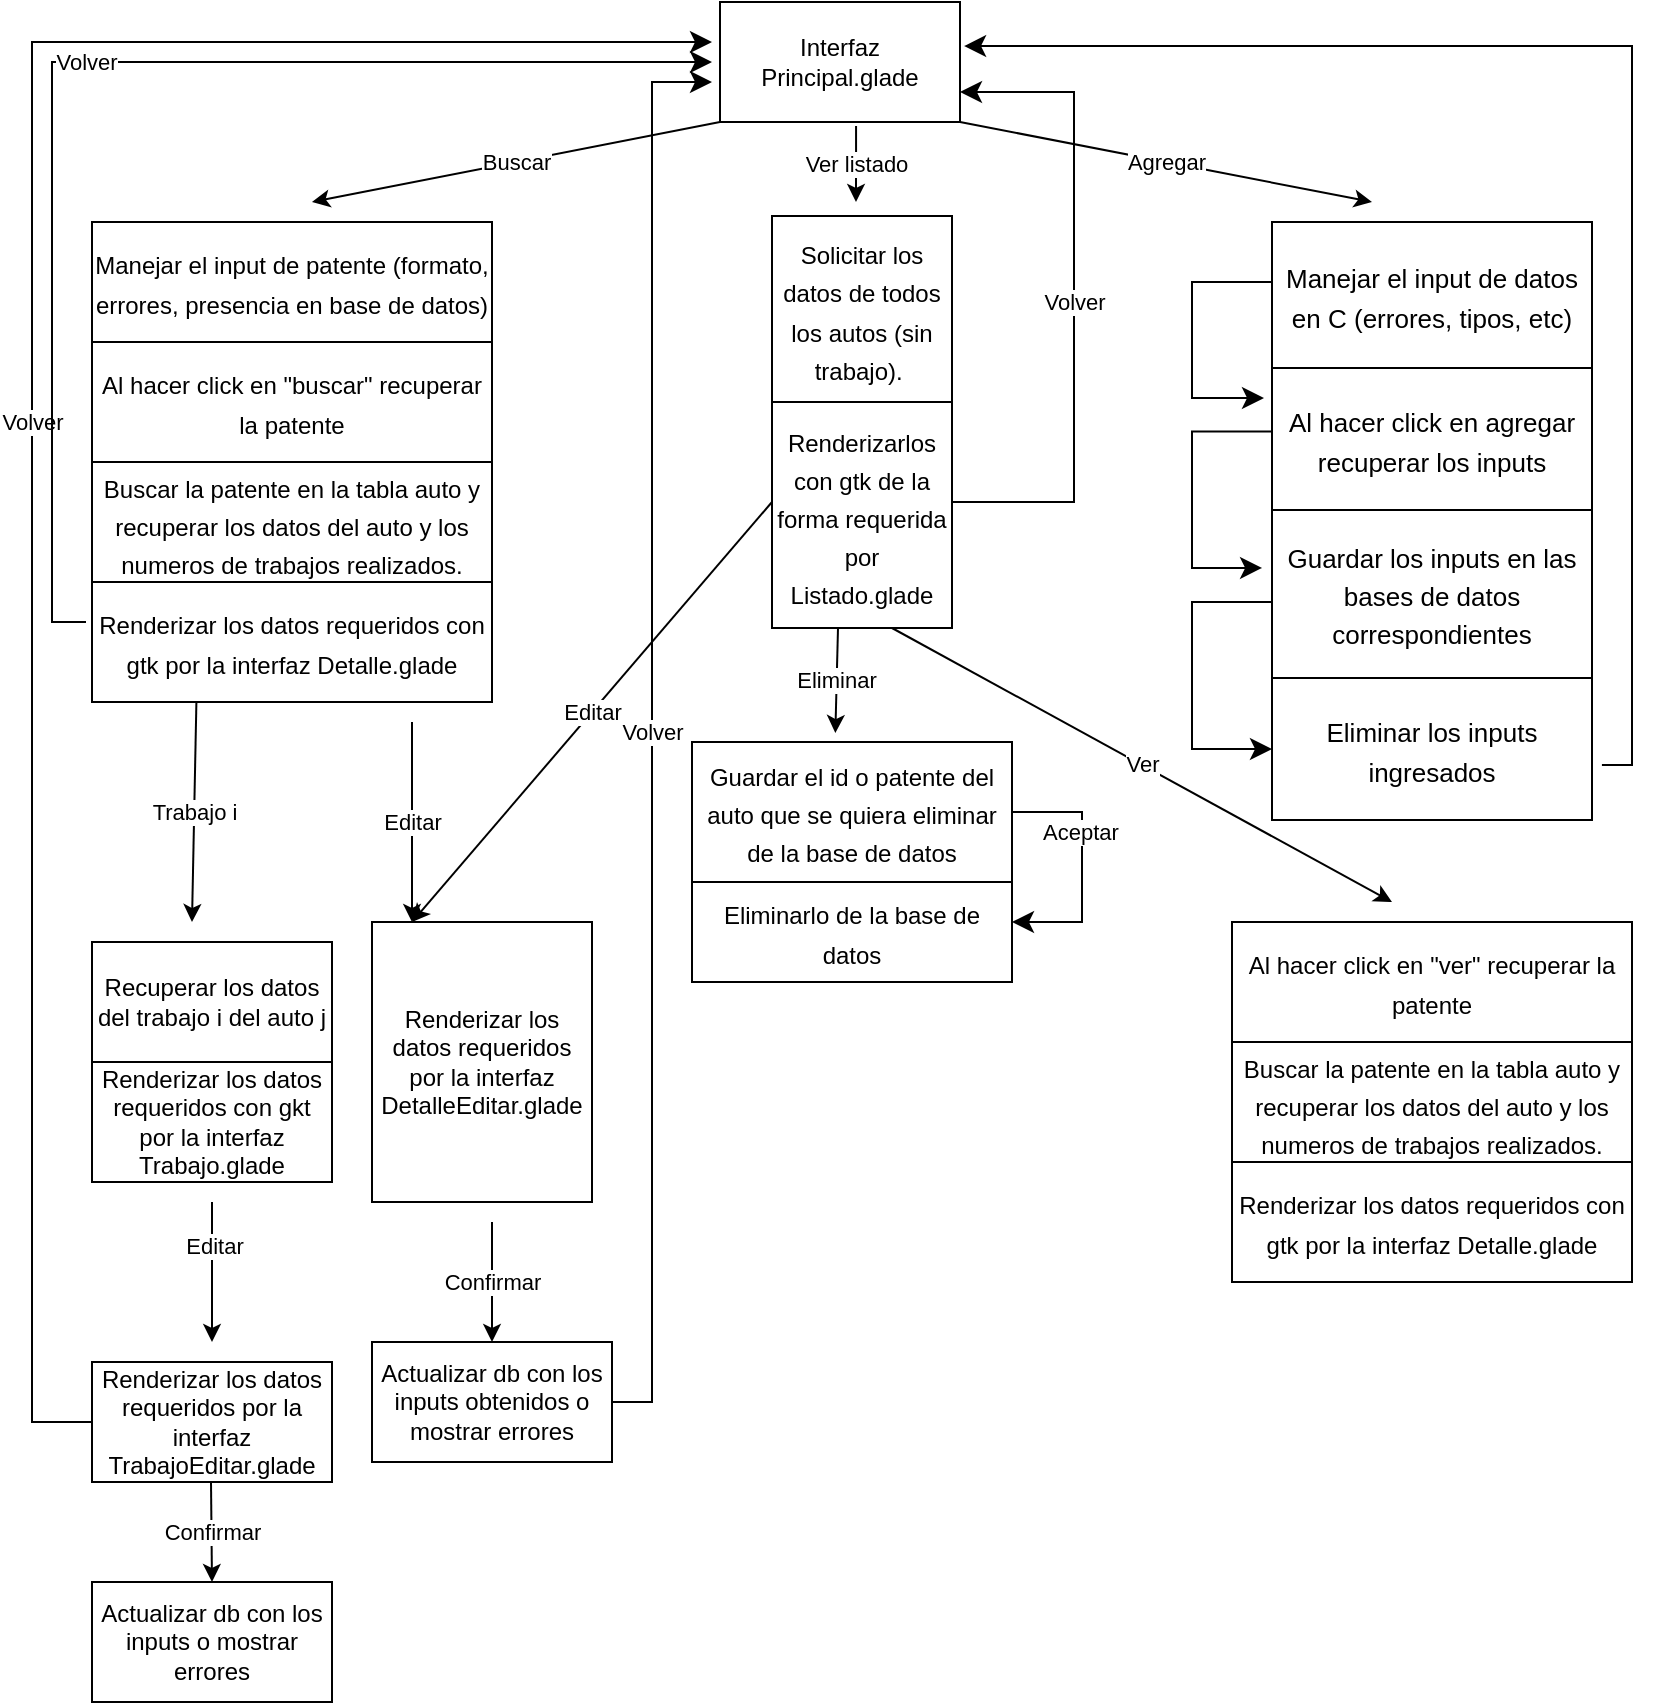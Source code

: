 <mxfile version="22.0.4" type="device">
  <diagram id="C5RBs43oDa-KdzZeNtuy" name="Page-1">
    <mxGraphModel dx="1637" dy="454" grid="1" gridSize="10" guides="1" tooltips="1" connect="1" arrows="1" fold="1" page="1" pageScale="1" pageWidth="827" pageHeight="1169" math="0" shadow="0">
      <root>
        <mxCell id="WIyWlLk6GJQsqaUBKTNV-0" />
        <mxCell id="WIyWlLk6GJQsqaUBKTNV-1" parent="WIyWlLk6GJQsqaUBKTNV-0" />
        <mxCell id="sviOyh2TYL85iZWCyOoM-0" value="Interfaz Principal.glade" style="rounded=0;whiteSpace=wrap;html=1;" parent="WIyWlLk6GJQsqaUBKTNV-1" vertex="1">
          <mxGeometry x="354" y="20" width="120" height="60" as="geometry" />
        </mxCell>
        <mxCell id="sviOyh2TYL85iZWCyOoM-1" value="Agregar" style="endArrow=classic;html=1;exitX=1;exitY=1;exitDx=0;exitDy=0;rounded=0;strokeColor=default;" parent="WIyWlLk6GJQsqaUBKTNV-1" source="sviOyh2TYL85iZWCyOoM-0" edge="1">
          <mxGeometry width="50" height="50" relative="1" as="geometry">
            <mxPoint x="440" y="80" as="sourcePoint" />
            <mxPoint x="680" y="120" as="targetPoint" />
          </mxGeometry>
        </mxCell>
        <mxCell id="sviOyh2TYL85iZWCyOoM-2" value="Ver listado" style="endArrow=classic;html=1;rounded=0;exitX=0.567;exitY=1.033;exitDx=0;exitDy=0;exitPerimeter=0;" parent="WIyWlLk6GJQsqaUBKTNV-1" source="sviOyh2TYL85iZWCyOoM-0" edge="1">
          <mxGeometry width="50" height="50" relative="1" as="geometry">
            <mxPoint x="370" y="120" as="sourcePoint" />
            <mxPoint x="422" y="120" as="targetPoint" />
          </mxGeometry>
        </mxCell>
        <mxCell id="sviOyh2TYL85iZWCyOoM-9" value="" style="shape=table;startSize=0;container=1;collapsible=0;childLayout=tableLayout;fontSize=16;" parent="WIyWlLk6GJQsqaUBKTNV-1" vertex="1">
          <mxGeometry x="630" y="130" width="160" height="299" as="geometry" />
        </mxCell>
        <mxCell id="sviOyh2TYL85iZWCyOoM-31" style="shape=tableRow;horizontal=0;startSize=0;swimlaneHead=0;swimlaneBody=0;strokeColor=inherit;top=0;left=0;bottom=0;right=0;collapsible=0;dropTarget=0;fillColor=none;points=[[0,0.5],[1,0.5]];portConstraint=eastwest;fontSize=16;" parent="sviOyh2TYL85iZWCyOoM-9" vertex="1">
          <mxGeometry width="160" height="73" as="geometry" />
        </mxCell>
        <mxCell id="sviOyh2TYL85iZWCyOoM-32" value="&lt;font style=&quot;font-size: 13px;&quot;&gt;Manejar el input de datos en C (errores, tipos, etc)&lt;/font&gt;" style="shape=partialRectangle;html=1;whiteSpace=wrap;connectable=0;strokeColor=inherit;overflow=hidden;fillColor=none;top=0;left=0;bottom=0;right=0;pointerEvents=1;fontSize=16;flipH=1;flipV=1;" parent="sviOyh2TYL85iZWCyOoM-31" vertex="1">
          <mxGeometry width="160" height="73" as="geometry">
            <mxRectangle width="160" height="73" as="alternateBounds" />
          </mxGeometry>
        </mxCell>
        <mxCell id="sviOyh2TYL85iZWCyOoM-10" value="" style="shape=tableRow;horizontal=0;startSize=0;swimlaneHead=0;swimlaneBody=0;strokeColor=inherit;top=0;left=0;bottom=0;right=0;collapsible=0;dropTarget=0;fillColor=none;points=[[0,0.5],[1,0.5]];portConstraint=eastwest;fontSize=16;" parent="sviOyh2TYL85iZWCyOoM-9" vertex="1">
          <mxGeometry y="73" width="160" height="71" as="geometry" />
        </mxCell>
        <mxCell id="sviOyh2TYL85iZWCyOoM-11" value="&lt;font style=&quot;font-size: 13px;&quot;&gt;Al hacer click en agregar recuperar los inputs&lt;br&gt;&lt;/font&gt;" style="shape=partialRectangle;html=1;whiteSpace=wrap;connectable=0;strokeColor=inherit;overflow=hidden;fillColor=none;top=0;left=0;bottom=0;right=0;pointerEvents=1;fontSize=16;" parent="sviOyh2TYL85iZWCyOoM-10" vertex="1">
          <mxGeometry width="160" height="71" as="geometry">
            <mxRectangle width="160" height="71" as="alternateBounds" />
          </mxGeometry>
        </mxCell>
        <mxCell id="sviOyh2TYL85iZWCyOoM-14" value="" style="shape=tableRow;horizontal=0;startSize=0;swimlaneHead=0;swimlaneBody=0;strokeColor=inherit;top=0;left=0;bottom=0;right=0;collapsible=0;dropTarget=0;fillColor=none;points=[[0,0.5],[1,0.5]];portConstraint=eastwest;fontSize=16;" parent="sviOyh2TYL85iZWCyOoM-9" vertex="1">
          <mxGeometry y="144" width="160" height="84" as="geometry" />
        </mxCell>
        <mxCell id="sviOyh2TYL85iZWCyOoM-15" value="&lt;font style=&quot;font-size: 13px;&quot;&gt;Guardar los inputs en las bases de datos correspondientes&lt;/font&gt;" style="shape=partialRectangle;html=1;whiteSpace=wrap;connectable=0;strokeColor=inherit;overflow=hidden;fillColor=none;top=0;left=0;bottom=0;right=0;pointerEvents=1;fontSize=16;" parent="sviOyh2TYL85iZWCyOoM-14" vertex="1">
          <mxGeometry width="160" height="84" as="geometry">
            <mxRectangle width="160" height="84" as="alternateBounds" />
          </mxGeometry>
        </mxCell>
        <mxCell id="sviOyh2TYL85iZWCyOoM-18" value="" style="shape=tableRow;horizontal=0;startSize=0;swimlaneHead=0;swimlaneBody=0;strokeColor=inherit;top=0;left=0;bottom=0;right=0;collapsible=0;dropTarget=0;fillColor=none;points=[[0,0.5],[1,0.5]];portConstraint=eastwest;fontSize=16;" parent="sviOyh2TYL85iZWCyOoM-9" vertex="1">
          <mxGeometry y="228" width="160" height="71" as="geometry" />
        </mxCell>
        <mxCell id="sviOyh2TYL85iZWCyOoM-19" value="&lt;font style=&quot;font-size: 13px;&quot;&gt;Eliminar los inputs ingresados&lt;/font&gt;" style="shape=partialRectangle;html=1;whiteSpace=wrap;connectable=0;strokeColor=inherit;overflow=hidden;fillColor=none;top=0;left=0;bottom=0;right=0;pointerEvents=1;fontSize=16;" parent="sviOyh2TYL85iZWCyOoM-18" vertex="1">
          <mxGeometry width="160" height="71" as="geometry">
            <mxRectangle width="160" height="71" as="alternateBounds" />
          </mxGeometry>
        </mxCell>
        <mxCell id="sviOyh2TYL85iZWCyOoM-3" value="Buscar" style="endArrow=classic;html=1;rounded=0;exitX=0;exitY=1;exitDx=0;exitDy=0;" parent="WIyWlLk6GJQsqaUBKTNV-1" source="sviOyh2TYL85iZWCyOoM-0" edge="1">
          <mxGeometry width="50" height="50" relative="1" as="geometry">
            <mxPoint x="390" y="250" as="sourcePoint" />
            <mxPoint x="150" y="120" as="targetPoint" />
          </mxGeometry>
        </mxCell>
        <mxCell id="sviOyh2TYL85iZWCyOoM-35" value="" style="edgeStyle=elbowEdgeStyle;elbow=horizontal;endArrow=classic;html=1;curved=0;rounded=0;endSize=8;startSize=8;exitX=1.031;exitY=0.908;exitDx=0;exitDy=0;exitPerimeter=0;entryX=1.017;entryY=0.367;entryDx=0;entryDy=0;entryPerimeter=0;" parent="WIyWlLk6GJQsqaUBKTNV-1" source="sviOyh2TYL85iZWCyOoM-9" target="sviOyh2TYL85iZWCyOoM-0" edge="1">
          <mxGeometry width="50" height="50" relative="1" as="geometry">
            <mxPoint x="750" y="290" as="sourcePoint" />
            <mxPoint x="820" y="120" as="targetPoint" />
            <Array as="points">
              <mxPoint x="810" y="220" />
            </Array>
          </mxGeometry>
        </mxCell>
        <mxCell id="sviOyh2TYL85iZWCyOoM-40" value="" style="edgeStyle=elbowEdgeStyle;elbow=horizontal;endArrow=classic;html=1;curved=0;rounded=0;endSize=8;startSize=8;exitX=0;exitY=0.328;exitDx=0;exitDy=0;exitPerimeter=0;entryX=-0.031;entryY=0.345;entryDx=0;entryDy=0;entryPerimeter=0;" parent="WIyWlLk6GJQsqaUBKTNV-1" target="sviOyh2TYL85iZWCyOoM-14" edge="1">
          <mxGeometry width="50" height="50" relative="1" as="geometry">
            <mxPoint x="630" y="234.744" as="sourcePoint" />
            <mxPoint x="626" y="304.248" as="targetPoint" />
            <Array as="points">
              <mxPoint x="590" y="260" />
            </Array>
          </mxGeometry>
        </mxCell>
        <mxCell id="sviOyh2TYL85iZWCyOoM-41" value="" style="edgeStyle=elbowEdgeStyle;elbow=horizontal;endArrow=classic;html=1;curved=0;rounded=0;endSize=8;startSize=8;exitX=0;exitY=0.328;exitDx=0;exitDy=0;exitPerimeter=0;entryX=-0.025;entryY=0.288;entryDx=0;entryDy=0;entryPerimeter=0;" parent="WIyWlLk6GJQsqaUBKTNV-1" edge="1">
          <mxGeometry width="50" height="50" relative="1" as="geometry">
            <mxPoint x="630" y="160" as="sourcePoint" />
            <mxPoint x="626" y="218" as="targetPoint" />
            <Array as="points">
              <mxPoint x="590" y="190" />
            </Array>
          </mxGeometry>
        </mxCell>
        <mxCell id="sviOyh2TYL85iZWCyOoM-42" value="" style="edgeStyle=elbowEdgeStyle;elbow=horizontal;endArrow=classic;html=1;curved=0;rounded=0;endSize=8;startSize=8;exitX=0;exitY=0.328;exitDx=0;exitDy=0;exitPerimeter=0;entryX=0;entryY=0.5;entryDx=0;entryDy=0;" parent="WIyWlLk6GJQsqaUBKTNV-1" target="sviOyh2TYL85iZWCyOoM-18" edge="1">
          <mxGeometry width="50" height="50" relative="1" as="geometry">
            <mxPoint x="630" y="320.004" as="sourcePoint" />
            <mxPoint x="620" y="400" as="targetPoint" />
            <Array as="points">
              <mxPoint x="590" y="345.26" />
            </Array>
          </mxGeometry>
        </mxCell>
        <mxCell id="sviOyh2TYL85iZWCyOoM-43" value="" style="shape=table;startSize=0;container=1;collapsible=0;childLayout=tableLayout;fontSize=16;" parent="WIyWlLk6GJQsqaUBKTNV-1" vertex="1">
          <mxGeometry x="380" y="127" width="90" height="206" as="geometry" />
        </mxCell>
        <mxCell id="sviOyh2TYL85iZWCyOoM-44" value="" style="shape=tableRow;horizontal=0;startSize=0;swimlaneHead=0;swimlaneBody=0;strokeColor=inherit;top=0;left=0;bottom=0;right=0;collapsible=0;dropTarget=0;fillColor=none;points=[[0,0.5],[1,0.5]];portConstraint=eastwest;fontSize=16;" parent="sviOyh2TYL85iZWCyOoM-43" vertex="1">
          <mxGeometry width="90" height="93" as="geometry" />
        </mxCell>
        <mxCell id="sviOyh2TYL85iZWCyOoM-45" value="&lt;font style=&quot;font-size: 12px;&quot;&gt;Solicitar los datos de todos los autos (sin trabajo).&amp;nbsp; &lt;/font&gt;" style="shape=partialRectangle;html=1;whiteSpace=wrap;connectable=0;strokeColor=inherit;overflow=hidden;fillColor=none;top=0;left=0;bottom=0;right=0;pointerEvents=1;fontSize=16;" parent="sviOyh2TYL85iZWCyOoM-44" vertex="1">
          <mxGeometry width="90" height="93" as="geometry">
            <mxRectangle width="90" height="93" as="alternateBounds" />
          </mxGeometry>
        </mxCell>
        <mxCell id="sviOyh2TYL85iZWCyOoM-48" value="" style="shape=tableRow;horizontal=0;startSize=0;swimlaneHead=0;swimlaneBody=0;strokeColor=inherit;top=0;left=0;bottom=0;right=0;collapsible=0;dropTarget=0;fillColor=none;points=[[0,0.5],[1,0.5]];portConstraint=eastwest;fontSize=16;" parent="sviOyh2TYL85iZWCyOoM-43" vertex="1">
          <mxGeometry y="93" width="90" height="113" as="geometry" />
        </mxCell>
        <mxCell id="sviOyh2TYL85iZWCyOoM-49" value="&lt;font style=&quot;font-size: 12px;&quot;&gt;Renderizarlos con gtk de la forma requerida por Listado.glade&lt;br&gt;&lt;/font&gt;" style="shape=partialRectangle;html=1;whiteSpace=wrap;connectable=0;strokeColor=inherit;overflow=hidden;fillColor=none;top=0;left=0;bottom=0;right=0;pointerEvents=1;fontSize=16;" parent="sviOyh2TYL85iZWCyOoM-48" vertex="1">
          <mxGeometry width="90" height="113" as="geometry">
            <mxRectangle width="90" height="113" as="alternateBounds" />
          </mxGeometry>
        </mxCell>
        <mxCell id="sviOyh2TYL85iZWCyOoM-59" value="Volver" style="edgeStyle=elbowEdgeStyle;elbow=horizontal;endArrow=classic;html=1;curved=0;rounded=0;endSize=8;startSize=8;exitX=1.031;exitY=0.908;exitDx=0;exitDy=0;exitPerimeter=0;entryX=1;entryY=0.75;entryDx=0;entryDy=0;" parent="WIyWlLk6GJQsqaUBKTNV-1" target="sviOyh2TYL85iZWCyOoM-0" edge="1">
          <mxGeometry width="50" height="50" relative="1" as="geometry">
            <mxPoint x="470" y="270" as="sourcePoint" />
            <mxPoint x="475" y="91" as="targetPoint" />
            <Array as="points">
              <mxPoint x="531" y="181" />
            </Array>
          </mxGeometry>
        </mxCell>
        <mxCell id="sviOyh2TYL85iZWCyOoM-60" value="Ver" style="endArrow=classic;html=1;rounded=0;" parent="WIyWlLk6GJQsqaUBKTNV-1" edge="1">
          <mxGeometry width="50" height="50" relative="1" as="geometry">
            <mxPoint x="440" y="333" as="sourcePoint" />
            <mxPoint x="690" y="470" as="targetPoint" />
          </mxGeometry>
        </mxCell>
        <mxCell id="sviOyh2TYL85iZWCyOoM-61" value="Eliminar" style="endArrow=classic;html=1;rounded=0;entryX=0.448;entryY=-0.064;entryDx=0;entryDy=0;entryPerimeter=0;" parent="WIyWlLk6GJQsqaUBKTNV-1" target="sviOyh2TYL85iZWCyOoM-112" edge="1">
          <mxGeometry width="50" height="50" relative="1" as="geometry">
            <mxPoint x="413" y="333" as="sourcePoint" />
            <mxPoint x="413" y="433" as="targetPoint" />
          </mxGeometry>
        </mxCell>
        <mxCell id="sviOyh2TYL85iZWCyOoM-62" value="Editar" style="endArrow=classic;html=1;rounded=0;" parent="WIyWlLk6GJQsqaUBKTNV-1" edge="1">
          <mxGeometry width="50" height="50" relative="1" as="geometry">
            <mxPoint x="380" y="270" as="sourcePoint" />
            <mxPoint x="200" y="480" as="targetPoint" />
          </mxGeometry>
        </mxCell>
        <mxCell id="sviOyh2TYL85iZWCyOoM-63" value="" style="shape=table;startSize=0;container=1;collapsible=0;childLayout=tableLayout;fontSize=16;" parent="WIyWlLk6GJQsqaUBKTNV-1" vertex="1">
          <mxGeometry x="40" y="130" width="200" height="240" as="geometry" />
        </mxCell>
        <mxCell id="sviOyh2TYL85iZWCyOoM-64" value="" style="shape=tableRow;horizontal=0;startSize=0;swimlaneHead=0;swimlaneBody=0;strokeColor=inherit;top=0;left=0;bottom=0;right=0;collapsible=0;dropTarget=0;fillColor=none;points=[[0,0.5],[1,0.5]];portConstraint=eastwest;fontSize=16;" parent="sviOyh2TYL85iZWCyOoM-63" vertex="1">
          <mxGeometry width="200" height="60" as="geometry" />
        </mxCell>
        <mxCell id="sviOyh2TYL85iZWCyOoM-65" value="&lt;font style=&quot;font-size: 12px;&quot;&gt;Manejar el input de patente (formato, errores, presencia en base de datos)&lt;/font&gt;" style="shape=partialRectangle;html=1;whiteSpace=wrap;connectable=0;strokeColor=inherit;overflow=hidden;fillColor=none;top=0;left=0;bottom=0;right=0;pointerEvents=1;fontSize=16;" parent="sviOyh2TYL85iZWCyOoM-64" vertex="1">
          <mxGeometry width="200" height="60" as="geometry">
            <mxRectangle width="200" height="60" as="alternateBounds" />
          </mxGeometry>
        </mxCell>
        <mxCell id="sviOyh2TYL85iZWCyOoM-68" value="" style="shape=tableRow;horizontal=0;startSize=0;swimlaneHead=0;swimlaneBody=0;strokeColor=inherit;top=0;left=0;bottom=0;right=0;collapsible=0;dropTarget=0;fillColor=none;points=[[0,0.5],[1,0.5]];portConstraint=eastwest;fontSize=16;" parent="sviOyh2TYL85iZWCyOoM-63" vertex="1">
          <mxGeometry y="60" width="200" height="60" as="geometry" />
        </mxCell>
        <mxCell id="sviOyh2TYL85iZWCyOoM-69" value="&lt;font style=&quot;font-size: 12px;&quot;&gt;Al hacer click en &quot;buscar&quot; recuperar la patente&lt;/font&gt;" style="shape=partialRectangle;html=1;whiteSpace=wrap;connectable=0;strokeColor=inherit;overflow=hidden;fillColor=none;top=0;left=0;bottom=0;right=0;pointerEvents=1;fontSize=16;" parent="sviOyh2TYL85iZWCyOoM-68" vertex="1">
          <mxGeometry width="200" height="60" as="geometry">
            <mxRectangle width="200" height="60" as="alternateBounds" />
          </mxGeometry>
        </mxCell>
        <mxCell id="sviOyh2TYL85iZWCyOoM-72" value="" style="shape=tableRow;horizontal=0;startSize=0;swimlaneHead=0;swimlaneBody=0;strokeColor=inherit;top=0;left=0;bottom=0;right=0;collapsible=0;dropTarget=0;fillColor=none;points=[[0,0.5],[1,0.5]];portConstraint=eastwest;fontSize=16;" parent="sviOyh2TYL85iZWCyOoM-63" vertex="1">
          <mxGeometry y="120" width="200" height="60" as="geometry" />
        </mxCell>
        <mxCell id="sviOyh2TYL85iZWCyOoM-73" value="&lt;font style=&quot;font-size: 12px;&quot;&gt;Buscar la patente en la tabla auto y recuperar los datos del auto y los numeros de trabajos realizados.&lt;br&gt;&lt;/font&gt;" style="shape=partialRectangle;html=1;whiteSpace=wrap;connectable=0;strokeColor=inherit;overflow=hidden;fillColor=none;top=0;left=0;bottom=0;right=0;pointerEvents=1;fontSize=16;" parent="sviOyh2TYL85iZWCyOoM-72" vertex="1">
          <mxGeometry width="200" height="60" as="geometry">
            <mxRectangle width="200" height="60" as="alternateBounds" />
          </mxGeometry>
        </mxCell>
        <mxCell id="sviOyh2TYL85iZWCyOoM-78" style="shape=tableRow;horizontal=0;startSize=0;swimlaneHead=0;swimlaneBody=0;strokeColor=inherit;top=0;left=0;bottom=0;right=0;collapsible=0;dropTarget=0;fillColor=none;points=[[0,0.5],[1,0.5]];portConstraint=eastwest;fontSize=16;" parent="sviOyh2TYL85iZWCyOoM-63" vertex="1">
          <mxGeometry y="180" width="200" height="60" as="geometry" />
        </mxCell>
        <mxCell id="sviOyh2TYL85iZWCyOoM-79" value="&lt;font style=&quot;font-size: 12px;&quot;&gt;Renderizar los datos requeridos con gtk por la interfaz Detalle.glade&lt;br&gt;&lt;/font&gt;" style="shape=partialRectangle;html=1;whiteSpace=wrap;connectable=0;strokeColor=inherit;overflow=hidden;fillColor=none;top=0;left=0;bottom=0;right=0;pointerEvents=1;fontSize=16;" parent="sviOyh2TYL85iZWCyOoM-78" vertex="1">
          <mxGeometry width="200" height="60" as="geometry">
            <mxRectangle width="200" height="60" as="alternateBounds" />
          </mxGeometry>
        </mxCell>
        <mxCell id="sviOyh2TYL85iZWCyOoM-80" value="Volver" style="edgeStyle=elbowEdgeStyle;elbow=horizontal;endArrow=classic;html=1;curved=0;rounded=0;endSize=8;startSize=8;exitX=0;exitY=0.5;exitDx=0;exitDy=0;" parent="WIyWlLk6GJQsqaUBKTNV-1" source="sviOyh2TYL85iZWCyOoM-100" edge="1">
          <mxGeometry width="50" height="50" relative="1" as="geometry">
            <mxPoint x="309" y="399" as="sourcePoint" />
            <mxPoint x="350" y="40" as="targetPoint" />
            <Array as="points">
              <mxPoint x="10" y="200" />
            </Array>
          </mxGeometry>
        </mxCell>
        <mxCell id="sviOyh2TYL85iZWCyOoM-81" value="Trabajo i" style="endArrow=classic;html=1;rounded=0;exitX=0.511;exitY=1.09;exitDx=0;exitDy=0;exitPerimeter=0;" parent="WIyWlLk6GJQsqaUBKTNV-1" edge="1">
          <mxGeometry width="50" height="50" relative="1" as="geometry">
            <mxPoint x="92.2" y="370.0" as="sourcePoint" />
            <mxPoint x="90" y="480" as="targetPoint" />
            <Array as="points" />
          </mxGeometry>
        </mxCell>
        <mxCell id="sviOyh2TYL85iZWCyOoM-83" value="Renderizar los datos requeridos con gkt por la interfaz Trabajo.glade" style="rounded=0;whiteSpace=wrap;html=1;" parent="WIyWlLk6GJQsqaUBKTNV-1" vertex="1">
          <mxGeometry x="40" y="550" width="120" height="60" as="geometry" />
        </mxCell>
        <mxCell id="sviOyh2TYL85iZWCyOoM-84" value="Recuperar los datos del trabajo i del auto j" style="rounded=0;whiteSpace=wrap;html=1;" parent="WIyWlLk6GJQsqaUBKTNV-1" vertex="1">
          <mxGeometry x="40" y="490" width="120" height="60" as="geometry" />
        </mxCell>
        <mxCell id="sviOyh2TYL85iZWCyOoM-86" value="Editar" style="endArrow=classic;html=1;rounded=0;exitX=0.8;exitY=1.167;exitDx=0;exitDy=0;exitPerimeter=0;" parent="WIyWlLk6GJQsqaUBKTNV-1" source="sviOyh2TYL85iZWCyOoM-78" edge="1">
          <mxGeometry width="50" height="50" relative="1" as="geometry">
            <mxPoint x="390" y="280" as="sourcePoint" />
            <mxPoint x="200" y="480" as="targetPoint" />
          </mxGeometry>
        </mxCell>
        <mxCell id="sviOyh2TYL85iZWCyOoM-89" value="" style="shape=table;startSize=0;container=1;collapsible=0;childLayout=tableLayout;fontSize=16;" parent="WIyWlLk6GJQsqaUBKTNV-1" vertex="1">
          <mxGeometry x="610" y="480" width="200" height="180" as="geometry" />
        </mxCell>
        <mxCell id="sviOyh2TYL85iZWCyOoM-92" value="" style="shape=tableRow;horizontal=0;startSize=0;swimlaneHead=0;swimlaneBody=0;strokeColor=inherit;top=0;left=0;bottom=0;right=0;collapsible=0;dropTarget=0;fillColor=none;points=[[0,0.5],[1,0.5]];portConstraint=eastwest;fontSize=16;" parent="sviOyh2TYL85iZWCyOoM-89" vertex="1">
          <mxGeometry width="200" height="60" as="geometry" />
        </mxCell>
        <mxCell id="sviOyh2TYL85iZWCyOoM-93" value="&lt;font style=&quot;font-size: 12px;&quot;&gt;Al hacer click en &quot;ver&quot; recuperar la patente&lt;/font&gt;" style="shape=partialRectangle;html=1;whiteSpace=wrap;connectable=0;strokeColor=inherit;overflow=hidden;fillColor=none;top=0;left=0;bottom=0;right=0;pointerEvents=1;fontSize=16;" parent="sviOyh2TYL85iZWCyOoM-92" vertex="1">
          <mxGeometry width="200" height="60" as="geometry">
            <mxRectangle width="200" height="60" as="alternateBounds" />
          </mxGeometry>
        </mxCell>
        <mxCell id="sviOyh2TYL85iZWCyOoM-94" value="" style="shape=tableRow;horizontal=0;startSize=0;swimlaneHead=0;swimlaneBody=0;strokeColor=inherit;top=0;left=0;bottom=0;right=0;collapsible=0;dropTarget=0;fillColor=none;points=[[0,0.5],[1,0.5]];portConstraint=eastwest;fontSize=16;" parent="sviOyh2TYL85iZWCyOoM-89" vertex="1">
          <mxGeometry y="60" width="200" height="60" as="geometry" />
        </mxCell>
        <mxCell id="sviOyh2TYL85iZWCyOoM-95" value="&lt;font style=&quot;font-size: 12px;&quot;&gt;Buscar la patente en la tabla auto y recuperar los datos del auto y los numeros de trabajos realizados.&lt;br&gt;&lt;/font&gt;" style="shape=partialRectangle;html=1;whiteSpace=wrap;connectable=0;strokeColor=inherit;overflow=hidden;fillColor=none;top=0;left=0;bottom=0;right=0;pointerEvents=1;fontSize=16;" parent="sviOyh2TYL85iZWCyOoM-94" vertex="1">
          <mxGeometry width="200" height="60" as="geometry">
            <mxRectangle width="200" height="60" as="alternateBounds" />
          </mxGeometry>
        </mxCell>
        <mxCell id="sviOyh2TYL85iZWCyOoM-96" style="shape=tableRow;horizontal=0;startSize=0;swimlaneHead=0;swimlaneBody=0;strokeColor=inherit;top=0;left=0;bottom=0;right=0;collapsible=0;dropTarget=0;fillColor=none;points=[[0,0.5],[1,0.5]];portConstraint=eastwest;fontSize=16;" parent="sviOyh2TYL85iZWCyOoM-89" vertex="1">
          <mxGeometry y="120" width="200" height="60" as="geometry" />
        </mxCell>
        <mxCell id="sviOyh2TYL85iZWCyOoM-97" value="&lt;font style=&quot;font-size: 12px;&quot;&gt;Renderizar los datos requeridos con gtk por la interfaz Detalle.glade&lt;br&gt;&lt;/font&gt;" style="shape=partialRectangle;html=1;whiteSpace=wrap;connectable=0;strokeColor=inherit;overflow=hidden;fillColor=none;top=0;left=0;bottom=0;right=0;pointerEvents=1;fontSize=16;" parent="sviOyh2TYL85iZWCyOoM-96" vertex="1">
          <mxGeometry width="200" height="60" as="geometry">
            <mxRectangle width="200" height="60" as="alternateBounds" />
          </mxGeometry>
        </mxCell>
        <mxCell id="sviOyh2TYL85iZWCyOoM-99" value="Renderizar los datos requeridos por la interfaz DetalleEditar.glade" style="rounded=0;whiteSpace=wrap;html=1;" parent="WIyWlLk6GJQsqaUBKTNV-1" vertex="1">
          <mxGeometry x="180" y="480" width="110" height="140" as="geometry" />
        </mxCell>
        <mxCell id="sviOyh2TYL85iZWCyOoM-100" value="Renderizar los datos requeridos por la interfaz TrabajoEditar.glade" style="rounded=0;whiteSpace=wrap;html=1;" parent="WIyWlLk6GJQsqaUBKTNV-1" vertex="1">
          <mxGeometry x="40" y="700" width="120" height="60" as="geometry" />
        </mxCell>
        <mxCell id="sviOyh2TYL85iZWCyOoM-101" value="" style="endArrow=classic;html=1;rounded=0;" parent="WIyWlLk6GJQsqaUBKTNV-1" edge="1">
          <mxGeometry width="50" height="50" relative="1" as="geometry">
            <mxPoint x="100" y="620" as="sourcePoint" />
            <mxPoint x="100" y="690" as="targetPoint" />
          </mxGeometry>
        </mxCell>
        <mxCell id="sviOyh2TYL85iZWCyOoM-102" value="Editar" style="edgeLabel;html=1;align=center;verticalAlign=middle;resizable=0;points=[];" parent="sviOyh2TYL85iZWCyOoM-101" vertex="1" connectable="0">
          <mxGeometry x="-0.392" y="1" relative="1" as="geometry">
            <mxPoint as="offset" />
          </mxGeometry>
        </mxCell>
        <mxCell id="sviOyh2TYL85iZWCyOoM-103" value="Confirmar" style="endArrow=classic;html=1;rounded=0;entryX=0.5;entryY=0;entryDx=0;entryDy=0;" parent="WIyWlLk6GJQsqaUBKTNV-1" target="sviOyh2TYL85iZWCyOoM-104" edge="1">
          <mxGeometry width="50" height="50" relative="1" as="geometry">
            <mxPoint x="99.5" y="760" as="sourcePoint" />
            <mxPoint x="99.5" y="920" as="targetPoint" />
          </mxGeometry>
        </mxCell>
        <mxCell id="sviOyh2TYL85iZWCyOoM-104" value="Actualizar db con los inputs o mostrar errores" style="rounded=0;whiteSpace=wrap;html=1;" parent="WIyWlLk6GJQsqaUBKTNV-1" vertex="1">
          <mxGeometry x="40" y="810.0" width="120" height="60" as="geometry" />
        </mxCell>
        <mxCell id="sviOyh2TYL85iZWCyOoM-105" value="Confirmar" style="endArrow=classic;html=1;rounded=0;" parent="WIyWlLk6GJQsqaUBKTNV-1" target="sviOyh2TYL85iZWCyOoM-106" edge="1">
          <mxGeometry width="50" height="50" relative="1" as="geometry">
            <mxPoint x="240" y="630" as="sourcePoint" />
            <mxPoint x="240" y="680" as="targetPoint" />
          </mxGeometry>
        </mxCell>
        <mxCell id="sviOyh2TYL85iZWCyOoM-106" value="Actualizar db con los inputs obtenidos o mostrar errores" style="rounded=0;whiteSpace=wrap;html=1;" parent="WIyWlLk6GJQsqaUBKTNV-1" vertex="1">
          <mxGeometry x="180" y="690.0" width="120" height="60" as="geometry" />
        </mxCell>
        <mxCell id="sviOyh2TYL85iZWCyOoM-107" value="" style="shape=table;startSize=0;container=1;collapsible=0;childLayout=tableLayout;fontSize=16;" parent="WIyWlLk6GJQsqaUBKTNV-1" vertex="1">
          <mxGeometry x="340" y="390" width="160" height="120" as="geometry" />
        </mxCell>
        <mxCell id="sviOyh2TYL85iZWCyOoM-112" value="" style="shape=tableRow;horizontal=0;startSize=0;swimlaneHead=0;swimlaneBody=0;strokeColor=inherit;top=0;left=0;bottom=0;right=0;collapsible=0;dropTarget=0;fillColor=none;points=[[0,0.5],[1,0.5]];portConstraint=eastwest;fontSize=16;" parent="sviOyh2TYL85iZWCyOoM-107" vertex="1">
          <mxGeometry width="160" height="70" as="geometry" />
        </mxCell>
        <mxCell id="sviOyh2TYL85iZWCyOoM-113" value="&lt;font style=&quot;font-size: 12px;&quot;&gt;Guardar el id o patente del auto que se quiera eliminar de la base de datos&lt;/font&gt;" style="shape=partialRectangle;html=1;whiteSpace=wrap;connectable=0;strokeColor=inherit;overflow=hidden;fillColor=none;top=0;left=0;bottom=0;right=0;pointerEvents=1;fontSize=16;" parent="sviOyh2TYL85iZWCyOoM-112" vertex="1">
          <mxGeometry width="160" height="70" as="geometry">
            <mxRectangle width="160" height="70" as="alternateBounds" />
          </mxGeometry>
        </mxCell>
        <mxCell id="sviOyh2TYL85iZWCyOoM-116" value="" style="shape=tableRow;horizontal=0;startSize=0;swimlaneHead=0;swimlaneBody=0;strokeColor=inherit;top=0;left=0;bottom=0;right=0;collapsible=0;dropTarget=0;fillColor=none;points=[[0,0.5],[1,0.5]];portConstraint=eastwest;fontSize=16;" parent="sviOyh2TYL85iZWCyOoM-107" vertex="1">
          <mxGeometry y="70" width="160" height="50" as="geometry" />
        </mxCell>
        <mxCell id="sviOyh2TYL85iZWCyOoM-117" value="&lt;font style=&quot;font-size: 12px;&quot;&gt;Eliminarlo de la base de datos&lt;/font&gt;" style="shape=partialRectangle;html=1;whiteSpace=wrap;connectable=0;strokeColor=inherit;overflow=hidden;fillColor=none;top=0;left=0;bottom=0;right=0;pointerEvents=1;fontSize=16;" parent="sviOyh2TYL85iZWCyOoM-116" vertex="1">
          <mxGeometry width="160" height="50" as="geometry">
            <mxRectangle width="160" height="50" as="alternateBounds" />
          </mxGeometry>
        </mxCell>
        <mxCell id="sviOyh2TYL85iZWCyOoM-120" value="" style="edgeStyle=elbowEdgeStyle;elbow=horizontal;endArrow=classic;html=1;curved=0;rounded=0;endSize=8;startSize=8;exitX=1;exitY=0.5;exitDx=0;exitDy=0;entryX=-0.031;entryY=0.345;entryDx=0;entryDy=0;entryPerimeter=0;" parent="WIyWlLk6GJQsqaUBKTNV-1" edge="1" source="sviOyh2TYL85iZWCyOoM-112">
          <mxGeometry width="50" height="50" relative="1" as="geometry">
            <mxPoint x="505" y="411.744" as="sourcePoint" />
            <mxPoint x="500" y="480" as="targetPoint" />
            <Array as="points">
              <mxPoint x="535" y="445.87" />
            </Array>
          </mxGeometry>
        </mxCell>
        <mxCell id="sviOyh2TYL85iZWCyOoM-121" value="Aceptar" style="edgeLabel;html=1;align=center;verticalAlign=middle;resizable=0;points=[];" parent="sviOyh2TYL85iZWCyOoM-120" vertex="1" connectable="0">
          <mxGeometry x="-0.292" y="-1" relative="1" as="geometry">
            <mxPoint as="offset" />
          </mxGeometry>
        </mxCell>
        <mxCell id="BpCYasr2DXUgEzxCVMRJ-1" value="Volver" style="edgeStyle=elbowEdgeStyle;elbow=horizontal;endArrow=classic;html=1;curved=0;rounded=0;endSize=8;startSize=8;exitX=-0.015;exitY=0.333;exitDx=0;exitDy=0;exitPerimeter=0;" edge="1" parent="WIyWlLk6GJQsqaUBKTNV-1" source="sviOyh2TYL85iZWCyOoM-78">
          <mxGeometry width="50" height="50" relative="1" as="geometry">
            <mxPoint x="30" y="330" as="sourcePoint" />
            <mxPoint x="350" y="50" as="targetPoint" />
            <Array as="points">
              <mxPoint x="20" y="210" />
            </Array>
          </mxGeometry>
        </mxCell>
        <mxCell id="BpCYasr2DXUgEzxCVMRJ-4" value="Volver" style="edgeStyle=elbowEdgeStyle;elbow=horizontal;endArrow=classic;html=1;curved=0;rounded=0;endSize=8;startSize=8;exitX=1;exitY=0.5;exitDx=0;exitDy=0;" edge="1" parent="WIyWlLk6GJQsqaUBKTNV-1" source="sviOyh2TYL85iZWCyOoM-106">
          <mxGeometry width="50" height="50" relative="1" as="geometry">
            <mxPoint x="440" y="910" as="sourcePoint" />
            <mxPoint x="350" y="60" as="targetPoint" />
            <Array as="points">
              <mxPoint x="320" y="910" />
              <mxPoint x="30" y="780" />
              <mxPoint x="110" y="60" />
            </Array>
          </mxGeometry>
        </mxCell>
      </root>
    </mxGraphModel>
  </diagram>
</mxfile>
